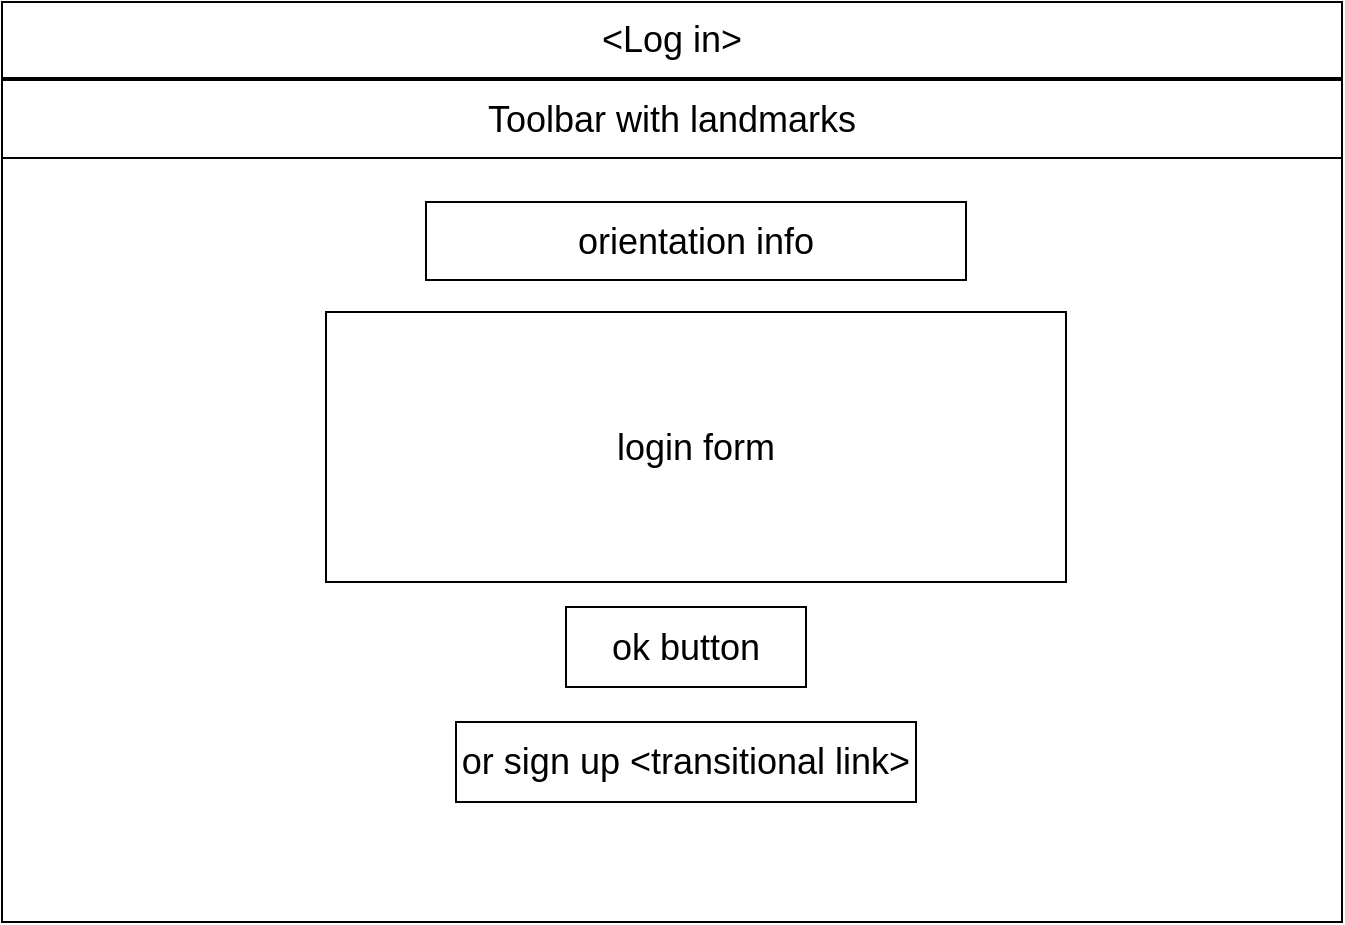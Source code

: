 <mxfile version="10.7.7" type="device"><diagram id="u9o09Kq5SHA_BDpGMf4i" name="Page-1"><mxGraphModel dx="824" dy="496" grid="1" gridSize="10" guides="1" tooltips="1" connect="1" arrows="1" fold="1" page="1" pageScale="1" pageWidth="827" pageHeight="1169" math="0" shadow="0"><root><mxCell id="0"/><mxCell id="1" parent="0"/><mxCell id="G3pd7LIq1zhyfYbKLEls-1" value="" style="rounded=0;whiteSpace=wrap;html=1;" vertex="1" parent="1"><mxGeometry x="78" y="20" width="670" height="460" as="geometry"/></mxCell><mxCell id="G3pd7LIq1zhyfYbKLEls-2" value="&amp;lt;Log in&amp;gt;" style="rounded=0;whiteSpace=wrap;html=1;fontSize=18;" vertex="1" parent="1"><mxGeometry x="78" y="20" width="670" height="38" as="geometry"/></mxCell><mxCell id="G3pd7LIq1zhyfYbKLEls-3" value="Toolbar with landmarks" style="rounded=0;whiteSpace=wrap;html=1;fontSize=18;" vertex="1" parent="1"><mxGeometry x="78" y="59" width="670" height="39" as="geometry"/></mxCell><mxCell id="G3pd7LIq1zhyfYbKLEls-4" value="login form" style="rounded=0;whiteSpace=wrap;html=1;fontSize=18;" vertex="1" parent="1"><mxGeometry x="240" y="175" width="370" height="135" as="geometry"/></mxCell><mxCell id="G3pd7LIq1zhyfYbKLEls-5" value="orientation info" style="rounded=0;whiteSpace=wrap;html=1;fontSize=18;" vertex="1" parent="1"><mxGeometry x="290" y="120" width="270" height="39" as="geometry"/></mxCell><mxCell id="G3pd7LIq1zhyfYbKLEls-6" value="ok button" style="rounded=0;whiteSpace=wrap;html=1;fontSize=18;" vertex="1" parent="1"><mxGeometry x="360" y="322.5" width="120" height="40" as="geometry"/></mxCell><mxCell id="G3pd7LIq1zhyfYbKLEls-7" value="or sign up &amp;lt;transitional link&amp;gt;" style="rounded=0;whiteSpace=wrap;html=1;fontSize=18;" vertex="1" parent="1"><mxGeometry x="305" y="380" width="230" height="40" as="geometry"/></mxCell></root></mxGraphModel></diagram></mxfile>